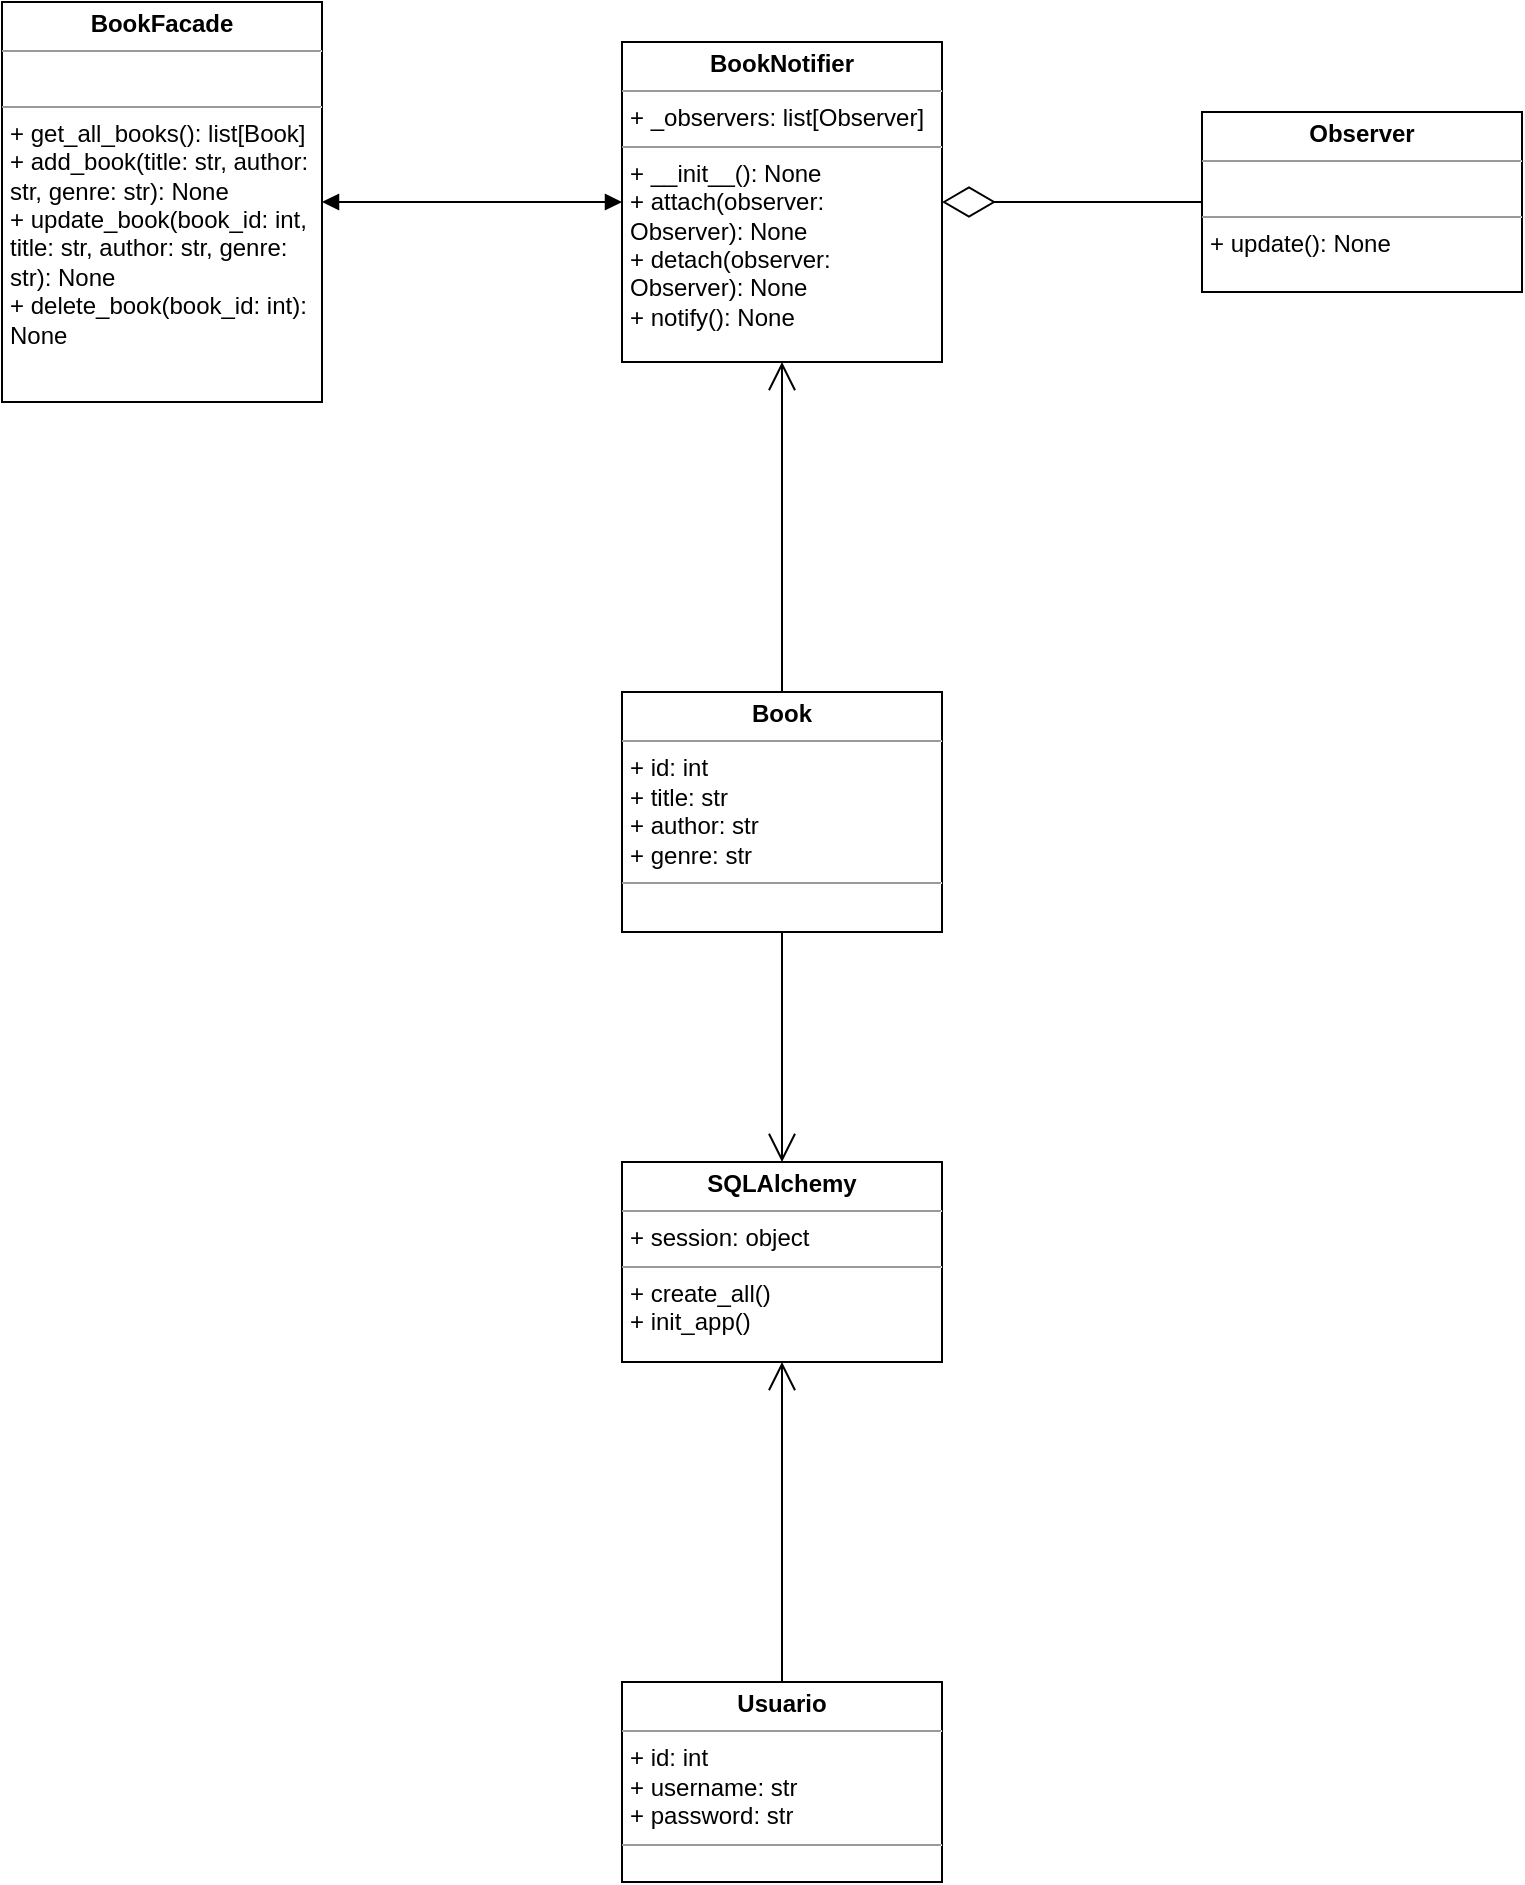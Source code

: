 <mxfile version="24.5.2" type="device">
  <diagram id="C5RBs43oDa-KdzZeNtuy" name="Page-1">
    <mxGraphModel dx="1434" dy="738" grid="1" gridSize="10" guides="1" tooltips="1" connect="1" arrows="1" fold="1" page="1" pageScale="1" pageWidth="827" pageHeight="1169" math="0" shadow="0">
      <root>
        <mxCell id="WIyWlLk6GJQsqaUBKTNV-0" />
        <mxCell id="WIyWlLk6GJQsqaUBKTNV-1" parent="WIyWlLk6GJQsqaUBKTNV-0" />
        <mxCell id="x-OxCTU0Z5hU9jB2O7do-0" value="&lt;p style=&quot;margin:0px;margin-top:4px;text-align:center;&quot;&gt;&lt;b&gt;SQLAlchemy&lt;/b&gt;&lt;/p&gt;&lt;hr size=&quot;1&quot;&gt;&lt;p style=&quot;margin:0px;margin-left:4px;&quot;&gt;+ session: object&lt;/p&gt;&lt;hr size=&quot;1&quot;&gt;&lt;p style=&quot;margin:0px;margin-left:4px;&quot;&gt;+ create_all()&lt;/p&gt;&lt;p style=&quot;margin:0px;margin-left:4px;&quot;&gt;+ init_app() &lt;/p&gt;" style="verticalAlign=top;align=left;overflow=fill;fontSize=12;fontFamily=Helvetica;html=1;whiteSpace=wrap;" parent="WIyWlLk6GJQsqaUBKTNV-1" vertex="1">
          <mxGeometry x="340" y="760" width="160" height="100" as="geometry" />
        </mxCell>
        <mxCell id="x-OxCTU0Z5hU9jB2O7do-1" value="&lt;p style=&quot;margin:0px;margin-top:4px;text-align:center;&quot;&gt;&lt;b&gt;BookFacade&lt;/b&gt;&lt;/p&gt;&lt;hr size=&quot;1&quot;&gt;&lt;p style=&quot;margin:0px;margin-left:4px;&quot;&gt;&lt;br&gt;&lt;/p&gt;&lt;hr size=&quot;1&quot;&gt;&lt;p style=&quot;margin:0px;margin-left:4px;&quot;&gt;+&amp;nbsp;get_all_books(): list[Book]&lt;/p&gt;&lt;p style=&quot;margin:0px;margin-left:4px;&quot;&gt;+&amp;nbsp;add_book(title: str, author: str, genre: str): None&lt;/p&gt;&lt;p style=&quot;margin:0px;margin-left:4px;&quot;&gt;+&amp;nbsp;update_book(book_id: int, title: str, author: str, genre: str): None&lt;/p&gt;&lt;p style=&quot;margin:0px;margin-left:4px;&quot;&gt;+&amp;nbsp;delete_book(book_id: int): None&lt;/p&gt;" style="verticalAlign=top;align=left;overflow=fill;fontSize=12;fontFamily=Helvetica;html=1;whiteSpace=wrap;" parent="WIyWlLk6GJQsqaUBKTNV-1" vertex="1">
          <mxGeometry x="30" y="180" width="160" height="200" as="geometry" />
        </mxCell>
        <mxCell id="x-OxCTU0Z5hU9jB2O7do-2" value="&lt;p style=&quot;margin:0px;margin-top:4px;text-align:center;&quot;&gt;&lt;b&gt;Usuario&lt;/b&gt;&lt;/p&gt;&lt;hr size=&quot;1&quot;&gt;&lt;p style=&quot;margin:0px;margin-left:4px;&quot;&gt;+&amp;nbsp;id: int&lt;/p&gt;&lt;p style=&quot;margin:0px;margin-left:4px;&quot;&gt;+&amp;nbsp;username: str&lt;/p&gt;&lt;p style=&quot;margin:0px;margin-left:4px;&quot;&gt;+&amp;nbsp;password: str&lt;/p&gt;&lt;hr size=&quot;1&quot;&gt;&lt;p style=&quot;margin:0px;margin-left:4px;&quot;&gt;&lt;br&gt;&lt;/p&gt;" style="verticalAlign=top;align=left;overflow=fill;fontSize=12;fontFamily=Helvetica;html=1;whiteSpace=wrap;" parent="WIyWlLk6GJQsqaUBKTNV-1" vertex="1">
          <mxGeometry x="340" y="1020" width="160" height="100" as="geometry" />
        </mxCell>
        <mxCell id="x-OxCTU0Z5hU9jB2O7do-3" value="&lt;p style=&quot;margin:0px;margin-top:4px;text-align:center;&quot;&gt;&lt;b&gt;Book&lt;/b&gt;&lt;/p&gt;&lt;hr size=&quot;1&quot;&gt;&lt;p style=&quot;margin:0px;margin-left:4px;&quot;&gt;+&amp;nbsp;id: int&lt;/p&gt;&lt;p style=&quot;margin:0px;margin-left:4px;&quot;&gt;+&amp;nbsp;title: str&lt;/p&gt;&lt;p style=&quot;margin:0px;margin-left:4px;&quot;&gt;+ author: str&lt;br&gt;&lt;/p&gt;&lt;p style=&quot;margin:0px;margin-left:4px;&quot;&gt;+&amp;nbsp;genre: str&lt;/p&gt;&lt;hr size=&quot;1&quot;&gt;&lt;p style=&quot;margin:0px;margin-left:4px;&quot;&gt;&lt;br&gt;&lt;/p&gt;" style="verticalAlign=top;align=left;overflow=fill;fontSize=12;fontFamily=Helvetica;html=1;whiteSpace=wrap;" parent="WIyWlLk6GJQsqaUBKTNV-1" vertex="1">
          <mxGeometry x="340" y="525" width="160" height="120" as="geometry" />
        </mxCell>
        <mxCell id="x-OxCTU0Z5hU9jB2O7do-4" value="&lt;p style=&quot;margin:0px;margin-top:4px;text-align:center;&quot;&gt;&lt;b&gt;BookNotifier&lt;/b&gt;&lt;/p&gt;&lt;hr size=&quot;1&quot;&gt;&lt;p style=&quot;margin:0px;margin-left:4px;&quot;&gt;+&amp;nbsp;_observers: list[Observer]&lt;/p&gt;&lt;hr size=&quot;1&quot;&gt;&lt;p style=&quot;margin:0px;margin-left:4px;&quot;&gt;+&amp;nbsp;__init__(): None&lt;/p&gt;&lt;p style=&quot;margin:0px;margin-left:4px;&quot;&gt;+&amp;nbsp;attach(observer: Observer): None&lt;/p&gt;&lt;p style=&quot;margin:0px;margin-left:4px;&quot;&gt;+&amp;nbsp;detach(observer: Observer): None&lt;/p&gt;&lt;p style=&quot;margin:0px;margin-left:4px;&quot;&gt;+&amp;nbsp;notify(): None&lt;/p&gt;" style="verticalAlign=top;align=left;overflow=fill;fontSize=12;fontFamily=Helvetica;html=1;whiteSpace=wrap;" parent="WIyWlLk6GJQsqaUBKTNV-1" vertex="1">
          <mxGeometry x="340" y="200" width="160" height="160" as="geometry" />
        </mxCell>
        <mxCell id="x-OxCTU0Z5hU9jB2O7do-5" value="&lt;p style=&quot;margin:0px;margin-top:4px;text-align:center;&quot;&gt;&lt;b&gt;Observer&lt;/b&gt;&lt;/p&gt;&lt;hr size=&quot;1&quot;&gt;&lt;p style=&quot;margin:0px;margin-left:4px;&quot;&gt;&lt;br&gt;&lt;/p&gt;&lt;hr size=&quot;1&quot;&gt;&lt;p style=&quot;margin:0px;margin-left:4px;&quot;&gt;+&amp;nbsp;update(): None&lt;/p&gt;" style="verticalAlign=top;align=left;overflow=fill;fontSize=12;fontFamily=Helvetica;html=1;whiteSpace=wrap;" parent="WIyWlLk6GJQsqaUBKTNV-1" vertex="1">
          <mxGeometry x="630" y="235" width="160" height="90" as="geometry" />
        </mxCell>
        <mxCell id="yfOXgR4ltzFjLgfIURfY-2" value="" style="endArrow=diamondThin;endFill=0;endSize=24;html=1;rounded=0;entryX=1;entryY=0.5;entryDx=0;entryDy=0;exitX=0;exitY=0.5;exitDx=0;exitDy=0;" edge="1" parent="WIyWlLk6GJQsqaUBKTNV-1" source="x-OxCTU0Z5hU9jB2O7do-5" target="x-OxCTU0Z5hU9jB2O7do-4">
          <mxGeometry width="160" relative="1" as="geometry">
            <mxPoint x="530" y="400" as="sourcePoint" />
            <mxPoint x="690" y="400" as="targetPoint" />
          </mxGeometry>
        </mxCell>
        <mxCell id="yfOXgR4ltzFjLgfIURfY-3" value="" style="endArrow=block;startArrow=block;endFill=1;startFill=1;html=1;rounded=0;exitX=1;exitY=0.5;exitDx=0;exitDy=0;entryX=0;entryY=0.5;entryDx=0;entryDy=0;" edge="1" parent="WIyWlLk6GJQsqaUBKTNV-1" source="x-OxCTU0Z5hU9jB2O7do-1" target="x-OxCTU0Z5hU9jB2O7do-4">
          <mxGeometry width="160" relative="1" as="geometry">
            <mxPoint x="230" y="420" as="sourcePoint" />
            <mxPoint x="390" y="420" as="targetPoint" />
          </mxGeometry>
        </mxCell>
        <mxCell id="yfOXgR4ltzFjLgfIURfY-4" value="" style="endArrow=open;endFill=1;endSize=12;html=1;rounded=0;entryX=0.5;entryY=1;entryDx=0;entryDy=0;exitX=0.5;exitY=0;exitDx=0;exitDy=0;" edge="1" parent="WIyWlLk6GJQsqaUBKTNV-1" source="x-OxCTU0Z5hU9jB2O7do-3" target="x-OxCTU0Z5hU9jB2O7do-4">
          <mxGeometry width="160" relative="1" as="geometry">
            <mxPoint x="280" y="460" as="sourcePoint" />
            <mxPoint x="440" y="460" as="targetPoint" />
          </mxGeometry>
        </mxCell>
        <mxCell id="yfOXgR4ltzFjLgfIURfY-5" value="" style="endArrow=open;endFill=1;endSize=12;html=1;rounded=0;entryX=0.5;entryY=1;entryDx=0;entryDy=0;exitX=0.5;exitY=0;exitDx=0;exitDy=0;" edge="1" parent="WIyWlLk6GJQsqaUBKTNV-1" source="x-OxCTU0Z5hU9jB2O7do-2" target="x-OxCTU0Z5hU9jB2O7do-0">
          <mxGeometry width="160" relative="1" as="geometry">
            <mxPoint x="120" y="640" as="sourcePoint" />
            <mxPoint x="280" y="640" as="targetPoint" />
            <Array as="points" />
          </mxGeometry>
        </mxCell>
        <mxCell id="yfOXgR4ltzFjLgfIURfY-6" value="" style="endArrow=open;endFill=1;endSize=12;html=1;rounded=0;entryX=0.5;entryY=0;entryDx=0;entryDy=0;exitX=0.5;exitY=1;exitDx=0;exitDy=0;" edge="1" parent="WIyWlLk6GJQsqaUBKTNV-1" source="x-OxCTU0Z5hU9jB2O7do-3" target="x-OxCTU0Z5hU9jB2O7do-0">
          <mxGeometry width="160" relative="1" as="geometry">
            <mxPoint x="250" y="700" as="sourcePoint" />
            <mxPoint x="410" y="700" as="targetPoint" />
          </mxGeometry>
        </mxCell>
      </root>
    </mxGraphModel>
  </diagram>
</mxfile>
